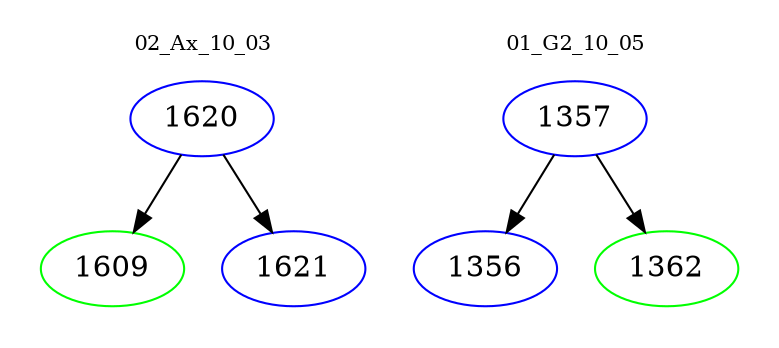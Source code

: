 digraph{
subgraph cluster_0 {
color = white
label = "02_Ax_10_03";
fontsize=10;
T0_1620 [label="1620", color="blue"]
T0_1620 -> T0_1609 [color="black"]
T0_1609 [label="1609", color="green"]
T0_1620 -> T0_1621 [color="black"]
T0_1621 [label="1621", color="blue"]
}
subgraph cluster_1 {
color = white
label = "01_G2_10_05";
fontsize=10;
T1_1357 [label="1357", color="blue"]
T1_1357 -> T1_1356 [color="black"]
T1_1356 [label="1356", color="blue"]
T1_1357 -> T1_1362 [color="black"]
T1_1362 [label="1362", color="green"]
}
}
